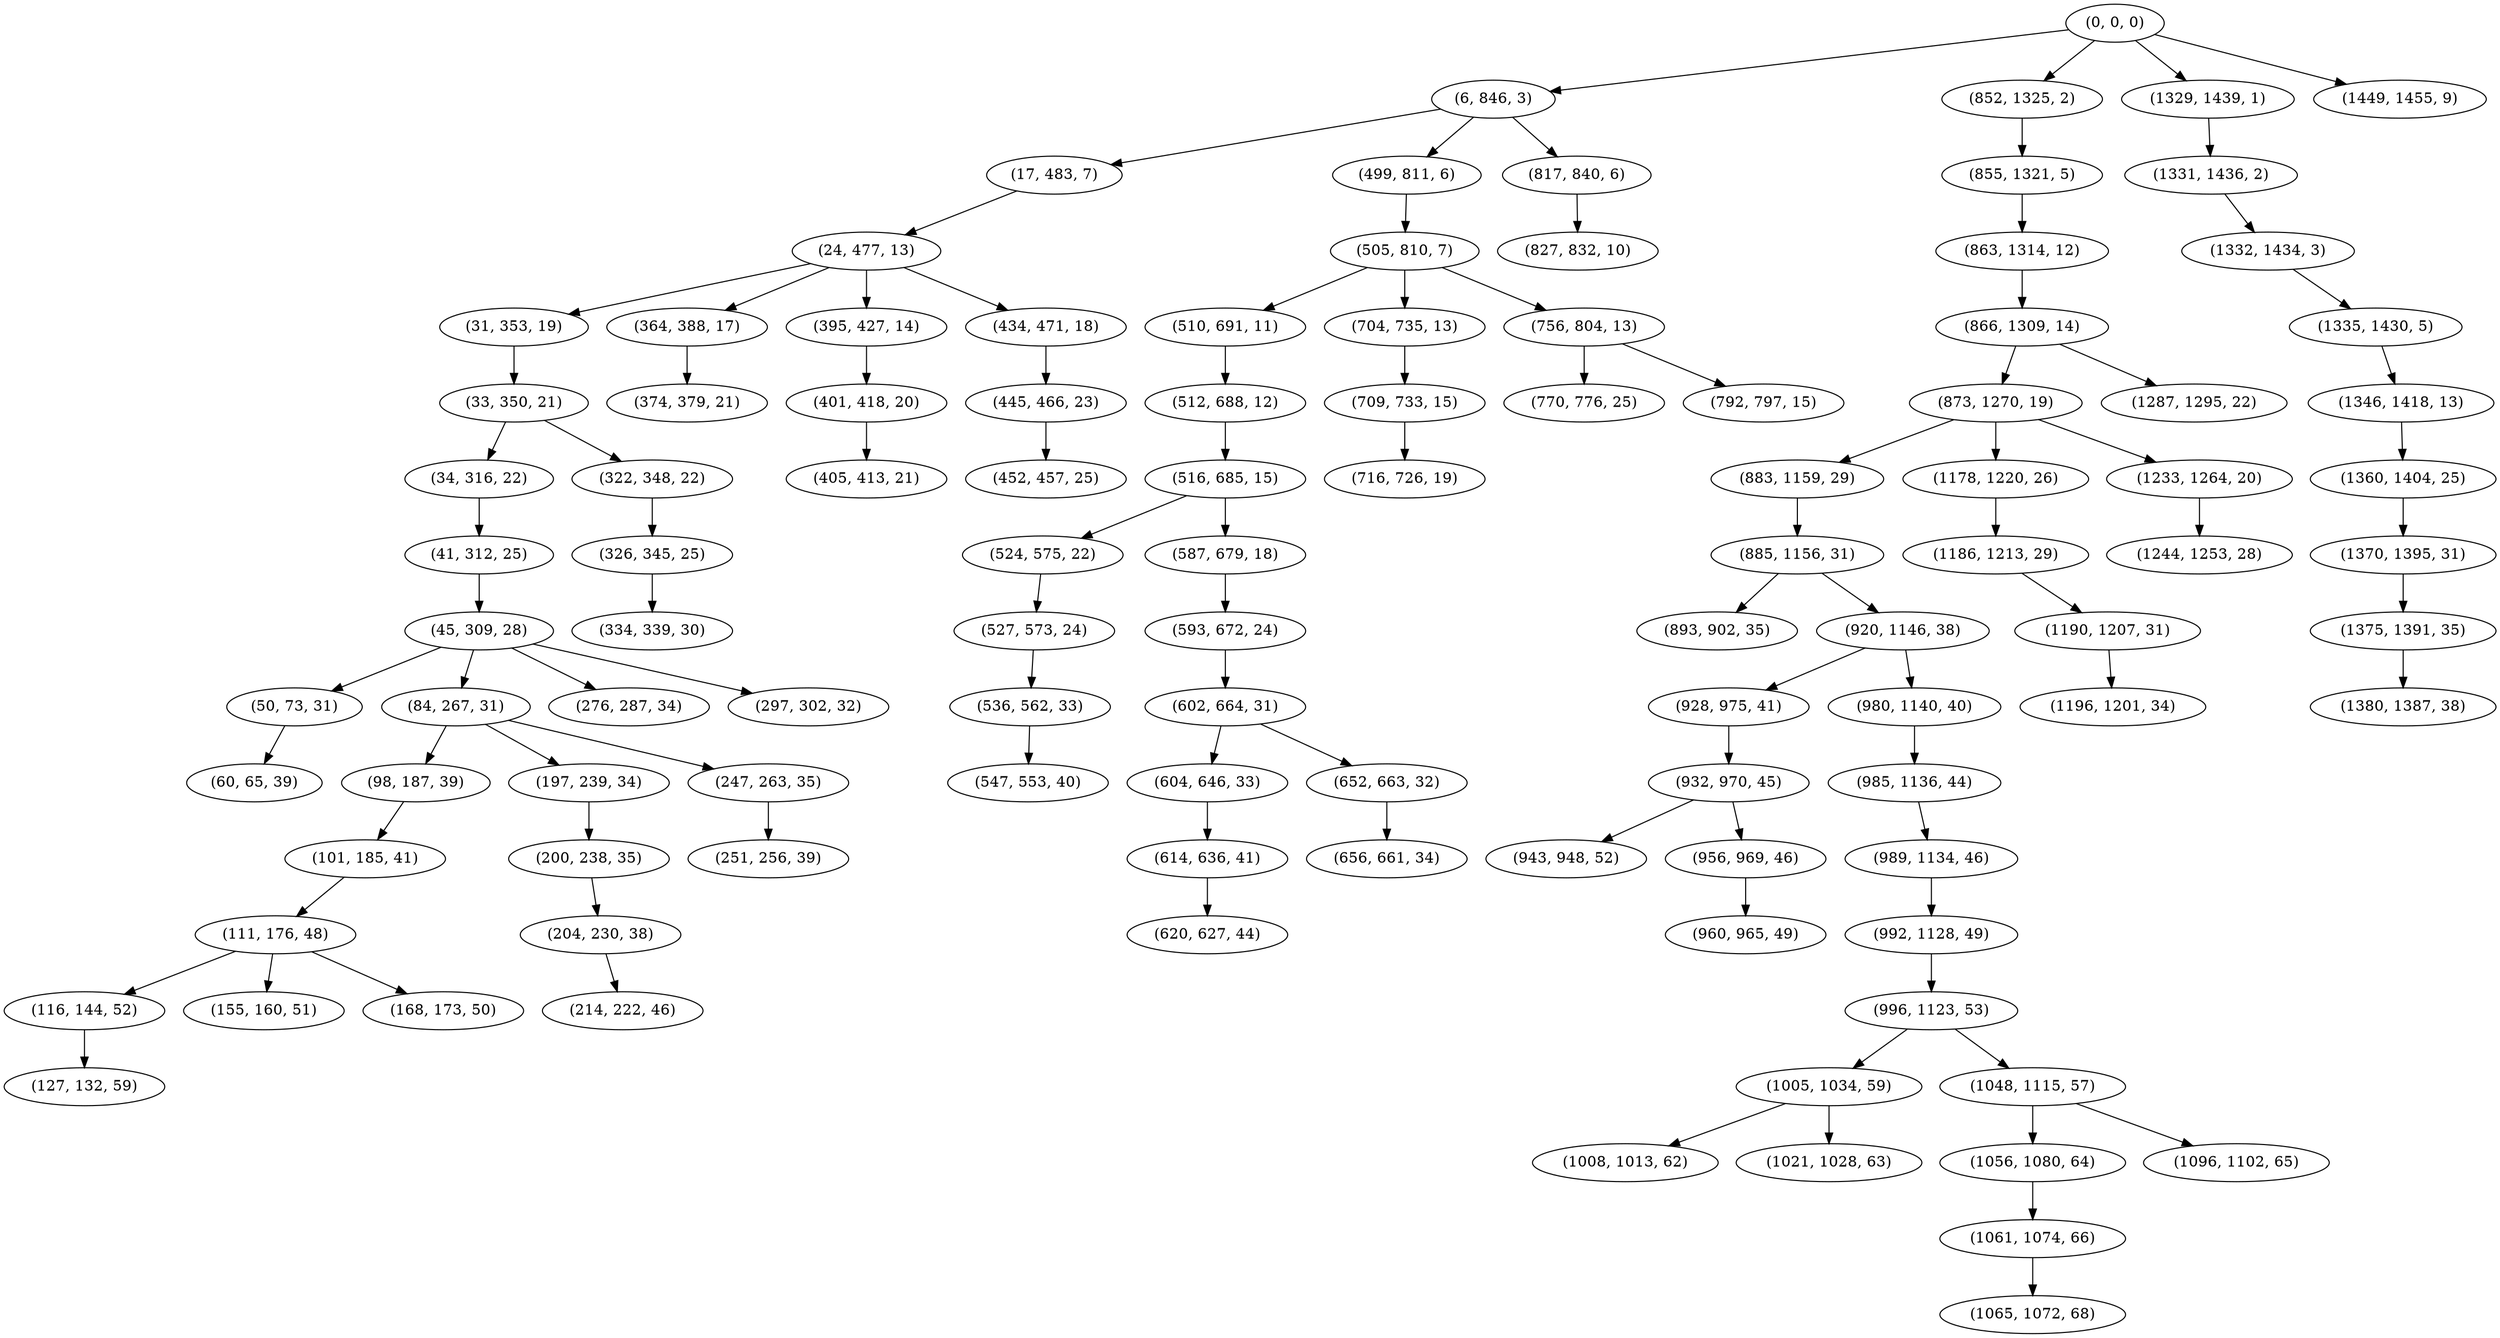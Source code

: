 digraph tree {
    "(0, 0, 0)";
    "(6, 846, 3)";
    "(17, 483, 7)";
    "(24, 477, 13)";
    "(31, 353, 19)";
    "(33, 350, 21)";
    "(34, 316, 22)";
    "(41, 312, 25)";
    "(45, 309, 28)";
    "(50, 73, 31)";
    "(60, 65, 39)";
    "(84, 267, 31)";
    "(98, 187, 39)";
    "(101, 185, 41)";
    "(111, 176, 48)";
    "(116, 144, 52)";
    "(127, 132, 59)";
    "(155, 160, 51)";
    "(168, 173, 50)";
    "(197, 239, 34)";
    "(200, 238, 35)";
    "(204, 230, 38)";
    "(214, 222, 46)";
    "(247, 263, 35)";
    "(251, 256, 39)";
    "(276, 287, 34)";
    "(297, 302, 32)";
    "(322, 348, 22)";
    "(326, 345, 25)";
    "(334, 339, 30)";
    "(364, 388, 17)";
    "(374, 379, 21)";
    "(395, 427, 14)";
    "(401, 418, 20)";
    "(405, 413, 21)";
    "(434, 471, 18)";
    "(445, 466, 23)";
    "(452, 457, 25)";
    "(499, 811, 6)";
    "(505, 810, 7)";
    "(510, 691, 11)";
    "(512, 688, 12)";
    "(516, 685, 15)";
    "(524, 575, 22)";
    "(527, 573, 24)";
    "(536, 562, 33)";
    "(547, 553, 40)";
    "(587, 679, 18)";
    "(593, 672, 24)";
    "(602, 664, 31)";
    "(604, 646, 33)";
    "(614, 636, 41)";
    "(620, 627, 44)";
    "(652, 663, 32)";
    "(656, 661, 34)";
    "(704, 735, 13)";
    "(709, 733, 15)";
    "(716, 726, 19)";
    "(756, 804, 13)";
    "(770, 776, 25)";
    "(792, 797, 15)";
    "(817, 840, 6)";
    "(827, 832, 10)";
    "(852, 1325, 2)";
    "(855, 1321, 5)";
    "(863, 1314, 12)";
    "(866, 1309, 14)";
    "(873, 1270, 19)";
    "(883, 1159, 29)";
    "(885, 1156, 31)";
    "(893, 902, 35)";
    "(920, 1146, 38)";
    "(928, 975, 41)";
    "(932, 970, 45)";
    "(943, 948, 52)";
    "(956, 969, 46)";
    "(960, 965, 49)";
    "(980, 1140, 40)";
    "(985, 1136, 44)";
    "(989, 1134, 46)";
    "(992, 1128, 49)";
    "(996, 1123, 53)";
    "(1005, 1034, 59)";
    "(1008, 1013, 62)";
    "(1021, 1028, 63)";
    "(1048, 1115, 57)";
    "(1056, 1080, 64)";
    "(1061, 1074, 66)";
    "(1065, 1072, 68)";
    "(1096, 1102, 65)";
    "(1178, 1220, 26)";
    "(1186, 1213, 29)";
    "(1190, 1207, 31)";
    "(1196, 1201, 34)";
    "(1233, 1264, 20)";
    "(1244, 1253, 28)";
    "(1287, 1295, 22)";
    "(1329, 1439, 1)";
    "(1331, 1436, 2)";
    "(1332, 1434, 3)";
    "(1335, 1430, 5)";
    "(1346, 1418, 13)";
    "(1360, 1404, 25)";
    "(1370, 1395, 31)";
    "(1375, 1391, 35)";
    "(1380, 1387, 38)";
    "(1449, 1455, 9)";
    "(0, 0, 0)" -> "(6, 846, 3)";
    "(0, 0, 0)" -> "(852, 1325, 2)";
    "(0, 0, 0)" -> "(1329, 1439, 1)";
    "(0, 0, 0)" -> "(1449, 1455, 9)";
    "(6, 846, 3)" -> "(17, 483, 7)";
    "(6, 846, 3)" -> "(499, 811, 6)";
    "(6, 846, 3)" -> "(817, 840, 6)";
    "(17, 483, 7)" -> "(24, 477, 13)";
    "(24, 477, 13)" -> "(31, 353, 19)";
    "(24, 477, 13)" -> "(364, 388, 17)";
    "(24, 477, 13)" -> "(395, 427, 14)";
    "(24, 477, 13)" -> "(434, 471, 18)";
    "(31, 353, 19)" -> "(33, 350, 21)";
    "(33, 350, 21)" -> "(34, 316, 22)";
    "(33, 350, 21)" -> "(322, 348, 22)";
    "(34, 316, 22)" -> "(41, 312, 25)";
    "(41, 312, 25)" -> "(45, 309, 28)";
    "(45, 309, 28)" -> "(50, 73, 31)";
    "(45, 309, 28)" -> "(84, 267, 31)";
    "(45, 309, 28)" -> "(276, 287, 34)";
    "(45, 309, 28)" -> "(297, 302, 32)";
    "(50, 73, 31)" -> "(60, 65, 39)";
    "(84, 267, 31)" -> "(98, 187, 39)";
    "(84, 267, 31)" -> "(197, 239, 34)";
    "(84, 267, 31)" -> "(247, 263, 35)";
    "(98, 187, 39)" -> "(101, 185, 41)";
    "(101, 185, 41)" -> "(111, 176, 48)";
    "(111, 176, 48)" -> "(116, 144, 52)";
    "(111, 176, 48)" -> "(155, 160, 51)";
    "(111, 176, 48)" -> "(168, 173, 50)";
    "(116, 144, 52)" -> "(127, 132, 59)";
    "(197, 239, 34)" -> "(200, 238, 35)";
    "(200, 238, 35)" -> "(204, 230, 38)";
    "(204, 230, 38)" -> "(214, 222, 46)";
    "(247, 263, 35)" -> "(251, 256, 39)";
    "(322, 348, 22)" -> "(326, 345, 25)";
    "(326, 345, 25)" -> "(334, 339, 30)";
    "(364, 388, 17)" -> "(374, 379, 21)";
    "(395, 427, 14)" -> "(401, 418, 20)";
    "(401, 418, 20)" -> "(405, 413, 21)";
    "(434, 471, 18)" -> "(445, 466, 23)";
    "(445, 466, 23)" -> "(452, 457, 25)";
    "(499, 811, 6)" -> "(505, 810, 7)";
    "(505, 810, 7)" -> "(510, 691, 11)";
    "(505, 810, 7)" -> "(704, 735, 13)";
    "(505, 810, 7)" -> "(756, 804, 13)";
    "(510, 691, 11)" -> "(512, 688, 12)";
    "(512, 688, 12)" -> "(516, 685, 15)";
    "(516, 685, 15)" -> "(524, 575, 22)";
    "(516, 685, 15)" -> "(587, 679, 18)";
    "(524, 575, 22)" -> "(527, 573, 24)";
    "(527, 573, 24)" -> "(536, 562, 33)";
    "(536, 562, 33)" -> "(547, 553, 40)";
    "(587, 679, 18)" -> "(593, 672, 24)";
    "(593, 672, 24)" -> "(602, 664, 31)";
    "(602, 664, 31)" -> "(604, 646, 33)";
    "(602, 664, 31)" -> "(652, 663, 32)";
    "(604, 646, 33)" -> "(614, 636, 41)";
    "(614, 636, 41)" -> "(620, 627, 44)";
    "(652, 663, 32)" -> "(656, 661, 34)";
    "(704, 735, 13)" -> "(709, 733, 15)";
    "(709, 733, 15)" -> "(716, 726, 19)";
    "(756, 804, 13)" -> "(770, 776, 25)";
    "(756, 804, 13)" -> "(792, 797, 15)";
    "(817, 840, 6)" -> "(827, 832, 10)";
    "(852, 1325, 2)" -> "(855, 1321, 5)";
    "(855, 1321, 5)" -> "(863, 1314, 12)";
    "(863, 1314, 12)" -> "(866, 1309, 14)";
    "(866, 1309, 14)" -> "(873, 1270, 19)";
    "(866, 1309, 14)" -> "(1287, 1295, 22)";
    "(873, 1270, 19)" -> "(883, 1159, 29)";
    "(873, 1270, 19)" -> "(1178, 1220, 26)";
    "(873, 1270, 19)" -> "(1233, 1264, 20)";
    "(883, 1159, 29)" -> "(885, 1156, 31)";
    "(885, 1156, 31)" -> "(893, 902, 35)";
    "(885, 1156, 31)" -> "(920, 1146, 38)";
    "(920, 1146, 38)" -> "(928, 975, 41)";
    "(920, 1146, 38)" -> "(980, 1140, 40)";
    "(928, 975, 41)" -> "(932, 970, 45)";
    "(932, 970, 45)" -> "(943, 948, 52)";
    "(932, 970, 45)" -> "(956, 969, 46)";
    "(956, 969, 46)" -> "(960, 965, 49)";
    "(980, 1140, 40)" -> "(985, 1136, 44)";
    "(985, 1136, 44)" -> "(989, 1134, 46)";
    "(989, 1134, 46)" -> "(992, 1128, 49)";
    "(992, 1128, 49)" -> "(996, 1123, 53)";
    "(996, 1123, 53)" -> "(1005, 1034, 59)";
    "(996, 1123, 53)" -> "(1048, 1115, 57)";
    "(1005, 1034, 59)" -> "(1008, 1013, 62)";
    "(1005, 1034, 59)" -> "(1021, 1028, 63)";
    "(1048, 1115, 57)" -> "(1056, 1080, 64)";
    "(1048, 1115, 57)" -> "(1096, 1102, 65)";
    "(1056, 1080, 64)" -> "(1061, 1074, 66)";
    "(1061, 1074, 66)" -> "(1065, 1072, 68)";
    "(1178, 1220, 26)" -> "(1186, 1213, 29)";
    "(1186, 1213, 29)" -> "(1190, 1207, 31)";
    "(1190, 1207, 31)" -> "(1196, 1201, 34)";
    "(1233, 1264, 20)" -> "(1244, 1253, 28)";
    "(1329, 1439, 1)" -> "(1331, 1436, 2)";
    "(1331, 1436, 2)" -> "(1332, 1434, 3)";
    "(1332, 1434, 3)" -> "(1335, 1430, 5)";
    "(1335, 1430, 5)" -> "(1346, 1418, 13)";
    "(1346, 1418, 13)" -> "(1360, 1404, 25)";
    "(1360, 1404, 25)" -> "(1370, 1395, 31)";
    "(1370, 1395, 31)" -> "(1375, 1391, 35)";
    "(1375, 1391, 35)" -> "(1380, 1387, 38)";
}
